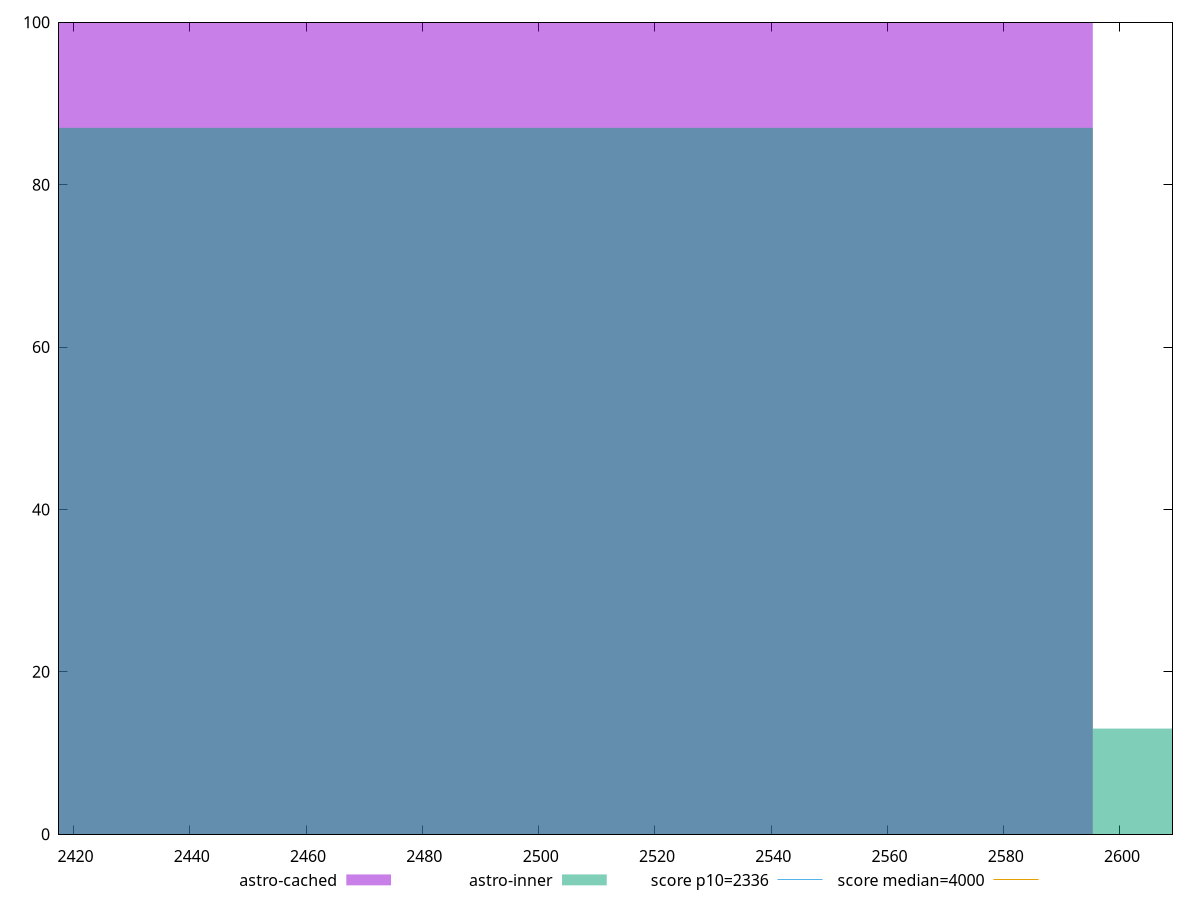 reset

$astroCached <<EOF
2505.842809304101 100
EOF

$astroInner <<EOF
2505.842809304101 87
2684.8315813972513 13
EOF

set key outside below
set boxwidth 178.9887720931501
set xrange [2417.4900000000002:2609.045]
set yrange [0:100]
set trange [0:100]
set style fill transparent solid 0.5 noborder

set parametric
set terminal svg size 640, 500 enhanced background rgb 'white'
set output "reports/report_00033_2021-03-01T14-23-16.841Z/first-contentful-paint/comparison/histogram/1_vs_2.svg"

plot $astroCached title "astro-cached" with boxes, \
     $astroInner title "astro-inner" with boxes, \
     2336,t title "score p10=2336", \
     4000,t title "score median=4000"

reset
